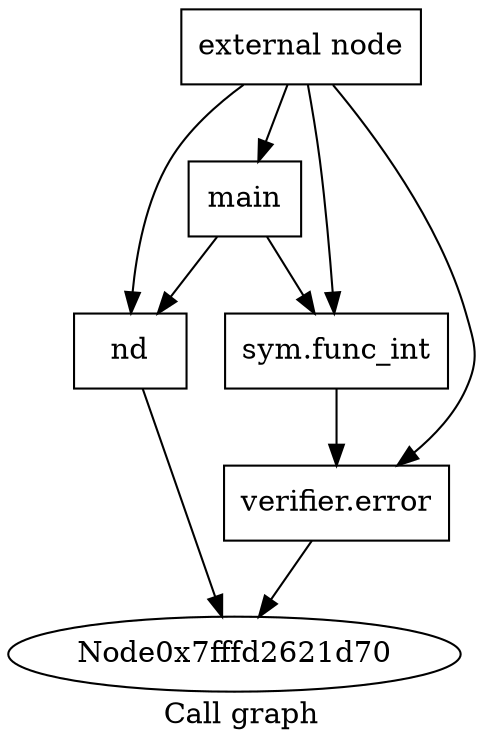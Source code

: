 digraph "Call graph" {
	label="Call graph";

	Node0x7fffd2621410 [shape=record,label="{external node}"];
	Node0x7fffd2621410 -> Node0x7fffd2621de0;
	Node0x7fffd2621410 -> Node0x7fffd2622450;
	Node0x7fffd2621410 -> Node0x7fffd2621e80;
	Node0x7fffd2621410 -> Node0x7fffd2621e10;
	Node0x7fffd2621de0 [shape=record,label="{main}"];
	Node0x7fffd2621de0 -> Node0x7fffd2621e80;
	Node0x7fffd2621de0 -> Node0x7fffd2622450;
	Node0x7fffd2621e80 [shape=record,label="{nd}"];
	Node0x7fffd2621e80 -> Node0x7fffd2621d70;
	Node0x7fffd2622450 [shape=record,label="{sym.func_int}"];
	Node0x7fffd2622450 -> Node0x7fffd2621e10;
	Node0x7fffd2621e10 [shape=record,label="{verifier.error}"];
	Node0x7fffd2621e10 -> Node0x7fffd2621d70;
}
